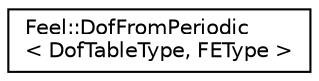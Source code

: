 digraph "Graphical Class Hierarchy"
{
 // LATEX_PDF_SIZE
  edge [fontname="Helvetica",fontsize="10",labelfontname="Helvetica",labelfontsize="10"];
  node [fontname="Helvetica",fontsize="10",shape=record];
  rankdir="LR";
  Node0 [label="Feel::DofFromPeriodic\l\< DofTableType, FEType \>",height=0.2,width=0.4,color="black", fillcolor="white", style="filled",URL="$classFeel_1_1DofFromPeriodic.html",tooltip="local contribution from periodic dof"];
}
